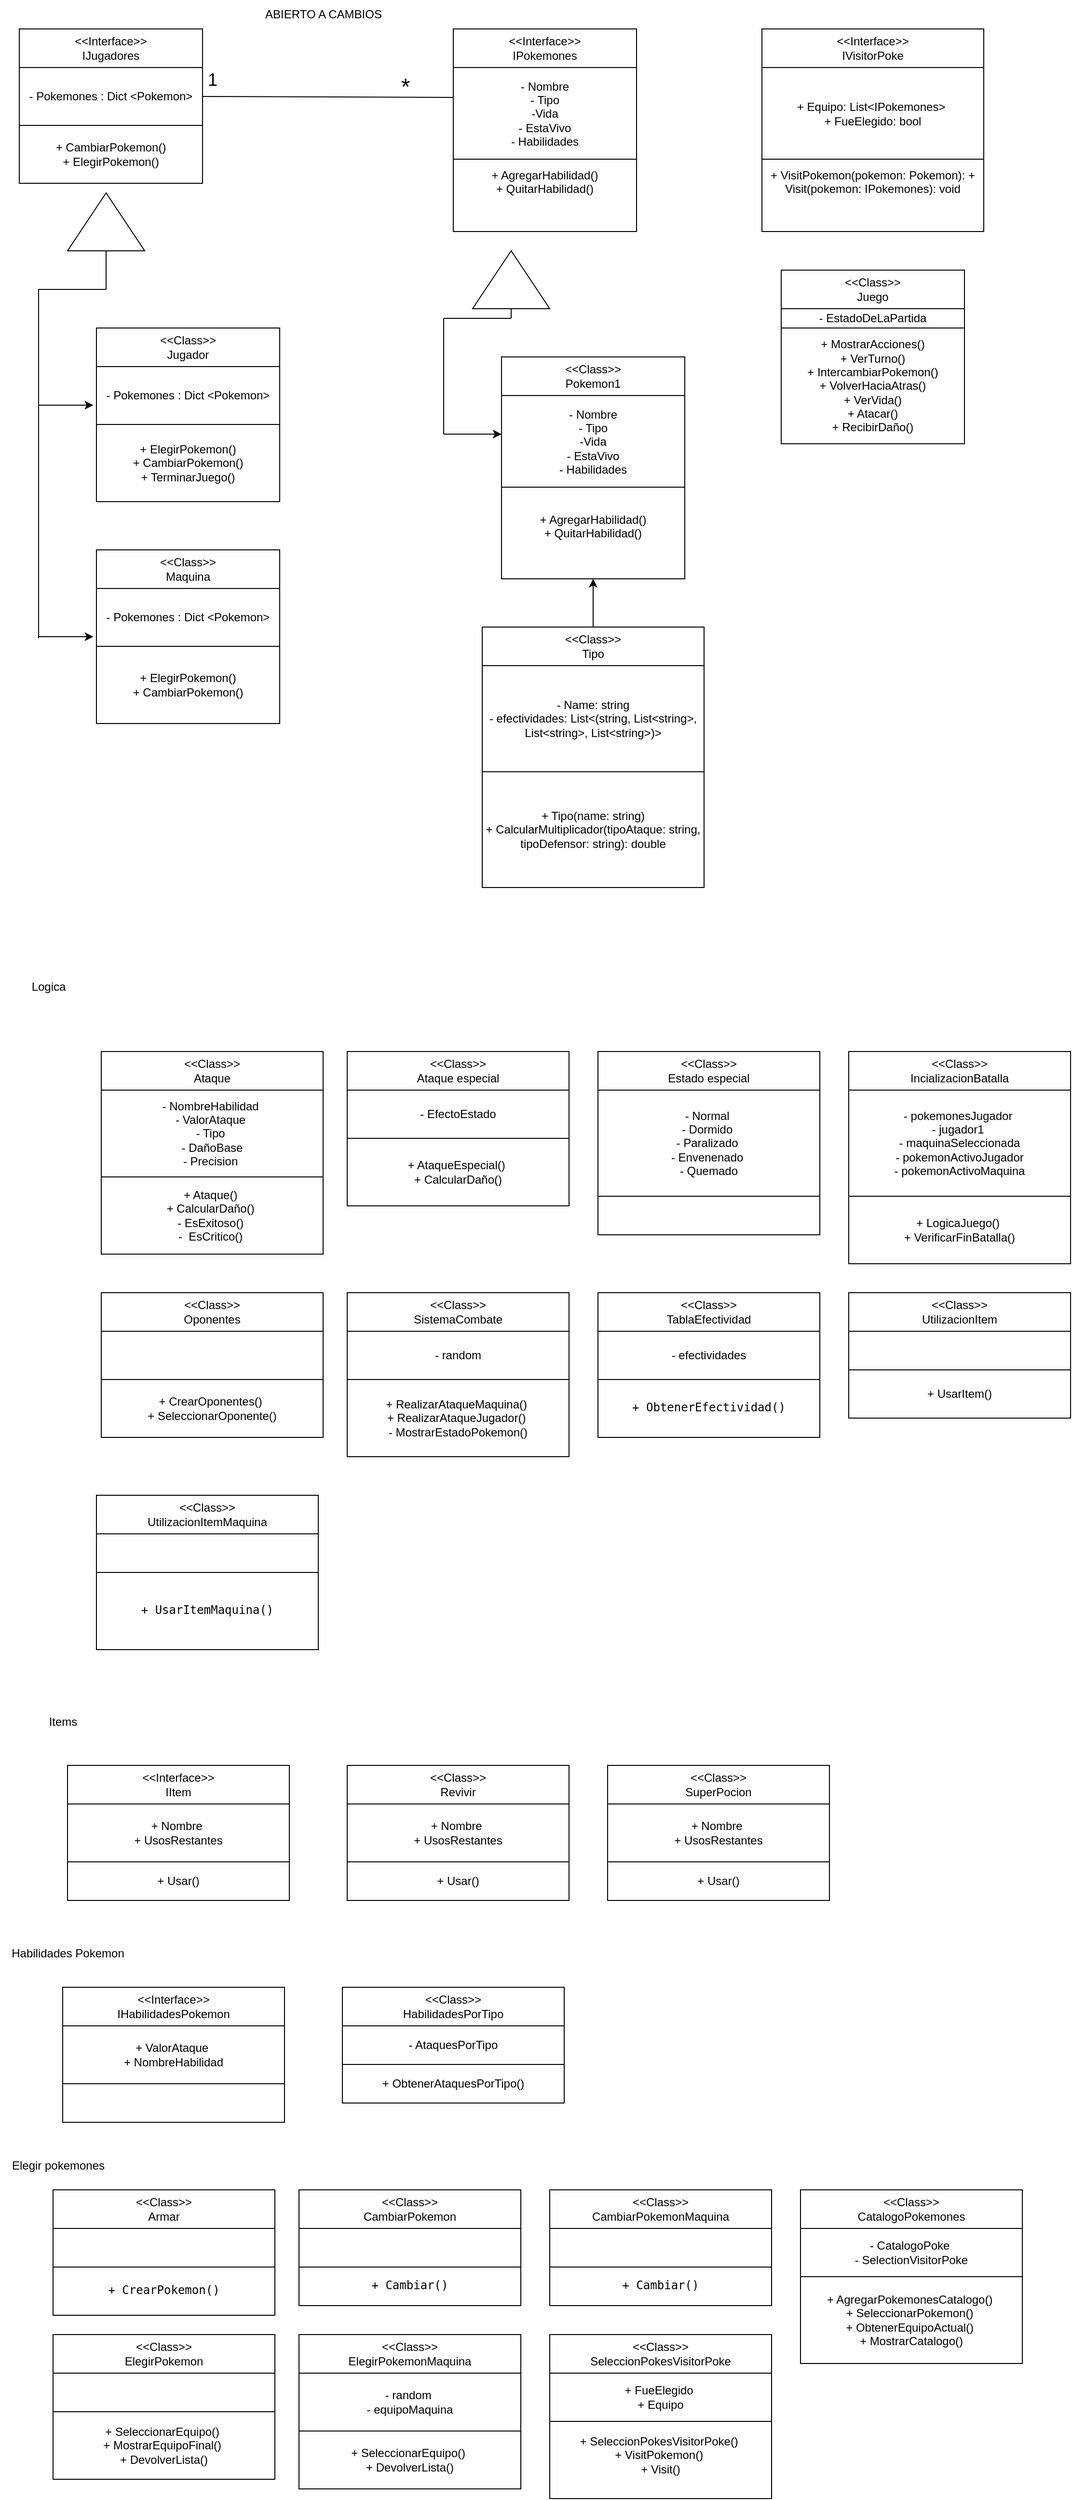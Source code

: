 <mxfile version="24.8.4">
  <diagram id="C5RBs43oDa-KdzZeNtuy" name="Page-1">
    <mxGraphModel dx="1050" dy="522" grid="1" gridSize="10" guides="1" tooltips="1" connect="1" arrows="1" fold="1" page="1" pageScale="1" pageWidth="827" pageHeight="1169" math="0" shadow="0">
      <root>
        <mxCell id="WIyWlLk6GJQsqaUBKTNV-0" />
        <mxCell id="WIyWlLk6GJQsqaUBKTNV-1" parent="WIyWlLk6GJQsqaUBKTNV-0" />
        <mxCell id="qgPimMFPKqItIlAJL-QY-0" value="&amp;lt;&amp;lt;Interface&amp;gt;&amp;gt;&lt;div&gt;IJugadores&lt;/div&gt;" style="rounded=0;whiteSpace=wrap;html=1;" parent="WIyWlLk6GJQsqaUBKTNV-1" vertex="1">
          <mxGeometry x="170" y="170" width="190" height="40" as="geometry" />
        </mxCell>
        <mxCell id="qgPimMFPKqItIlAJL-QY-1" value="&lt;div&gt;&lt;span style=&quot;background-color: initial;&quot;&gt;&lt;br&gt;&lt;/span&gt;&lt;/div&gt;&lt;div&gt;&lt;span style=&quot;background-color: initial;&quot;&gt;&lt;br&gt;&lt;/span&gt;&lt;/div&gt;&lt;div&gt;&lt;span style=&quot;background-color: initial;&quot;&gt;+ CambiarPokemon()&lt;/span&gt;&lt;br&gt;&lt;/div&gt;&lt;div&gt;&lt;div&gt;+ ElegirPokemon()&lt;/div&gt;&lt;/div&gt;&lt;div&gt;&lt;div&gt;&lt;br&gt;&lt;/div&gt;&lt;/div&gt;&lt;div&gt;&lt;br&gt;&lt;/div&gt;" style="rounded=0;whiteSpace=wrap;html=1;" parent="WIyWlLk6GJQsqaUBKTNV-1" vertex="1">
          <mxGeometry x="170" y="270" width="190" height="60" as="geometry" />
        </mxCell>
        <mxCell id="8u0FRihmV8HebtfTq35w-0" value="- Pokemones : Dict &amp;lt;Pokemon&amp;gt;" style="rounded=0;whiteSpace=wrap;html=1;" parent="WIyWlLk6GJQsqaUBKTNV-1" vertex="1">
          <mxGeometry x="170" y="210" width="190" height="60" as="geometry" />
        </mxCell>
        <mxCell id="8u0FRihmV8HebtfTq35w-2" value="&amp;lt;&amp;lt;Class&amp;gt;&amp;gt;&lt;div&gt;Jugador&lt;/div&gt;" style="rounded=0;whiteSpace=wrap;html=1;" parent="WIyWlLk6GJQsqaUBKTNV-1" vertex="1">
          <mxGeometry x="250" y="480" width="190" height="40" as="geometry" />
        </mxCell>
        <mxCell id="8u0FRihmV8HebtfTq35w-4" value="&lt;div&gt;+ ElegirPokemon()&lt;/div&gt;&lt;div&gt;+ CambiarPokemon()&lt;/div&gt;&lt;div&gt;&lt;span style=&quot;background-color: initial;&quot;&gt;+ TerminarJuego()&lt;/span&gt;&lt;br&gt;&lt;/div&gt;" style="rounded=0;whiteSpace=wrap;html=1;" parent="WIyWlLk6GJQsqaUBKTNV-1" vertex="1">
          <mxGeometry x="250" y="580" width="190" height="80" as="geometry" />
        </mxCell>
        <mxCell id="8u0FRihmV8HebtfTq35w-5" value="- Pokemones : Dict &amp;lt;Pokemon&amp;gt;" style="rounded=0;whiteSpace=wrap;html=1;" parent="WIyWlLk6GJQsqaUBKTNV-1" vertex="1">
          <mxGeometry x="250" y="520" width="190" height="60" as="geometry" />
        </mxCell>
        <mxCell id="8u0FRihmV8HebtfTq35w-6" value="&amp;lt;&amp;lt;Class&amp;gt;&amp;gt;&lt;div&gt;Maquina&lt;/div&gt;" style="rounded=0;whiteSpace=wrap;html=1;" parent="WIyWlLk6GJQsqaUBKTNV-1" vertex="1">
          <mxGeometry x="250" y="710" width="190" height="40" as="geometry" />
        </mxCell>
        <mxCell id="8u0FRihmV8HebtfTq35w-7" value="&lt;div&gt;+ ElegirPokemon()&lt;/div&gt;&lt;div&gt;+ CambiarPokemon()&lt;/div&gt;" style="rounded=0;whiteSpace=wrap;html=1;" parent="WIyWlLk6GJQsqaUBKTNV-1" vertex="1">
          <mxGeometry x="250" y="810" width="190" height="80" as="geometry" />
        </mxCell>
        <mxCell id="8u0FRihmV8HebtfTq35w-8" value="- Pokemones : Dict &amp;lt;Pokemon&amp;gt;" style="rounded=0;whiteSpace=wrap;html=1;" parent="WIyWlLk6GJQsqaUBKTNV-1" vertex="1">
          <mxGeometry x="250" y="750" width="190" height="60" as="geometry" />
        </mxCell>
        <mxCell id="8u0FRihmV8HebtfTq35w-12" value="" style="triangle;whiteSpace=wrap;html=1;rotation=-90;" parent="WIyWlLk6GJQsqaUBKTNV-1" vertex="1">
          <mxGeometry x="230" y="330" width="60" height="80" as="geometry" />
        </mxCell>
        <mxCell id="8u0FRihmV8HebtfTq35w-16" value="" style="endArrow=none;html=1;rounded=0;" parent="WIyWlLk6GJQsqaUBKTNV-1" edge="1">
          <mxGeometry width="50" height="50" relative="1" as="geometry">
            <mxPoint x="260" y="440" as="sourcePoint" />
            <mxPoint x="260" y="400" as="targetPoint" />
          </mxGeometry>
        </mxCell>
        <mxCell id="8u0FRihmV8HebtfTq35w-17" value="" style="endArrow=none;html=1;rounded=0;" parent="WIyWlLk6GJQsqaUBKTNV-1" edge="1">
          <mxGeometry width="50" height="50" relative="1" as="geometry">
            <mxPoint x="190" y="440" as="sourcePoint" />
            <mxPoint x="260" y="440" as="targetPoint" />
          </mxGeometry>
        </mxCell>
        <mxCell id="8u0FRihmV8HebtfTq35w-18" value="" style="endArrow=none;html=1;rounded=0;" parent="WIyWlLk6GJQsqaUBKTNV-1" edge="1">
          <mxGeometry width="50" height="50" relative="1" as="geometry">
            <mxPoint x="190" y="801.6" as="sourcePoint" />
            <mxPoint x="190" y="440" as="targetPoint" />
          </mxGeometry>
        </mxCell>
        <mxCell id="8u0FRihmV8HebtfTq35w-20" value="" style="endArrow=classic;html=1;rounded=0;entryX=-0.017;entryY=0.89;entryDx=0;entryDy=0;entryPerimeter=0;" parent="WIyWlLk6GJQsqaUBKTNV-1" edge="1">
          <mxGeometry width="50" height="50" relative="1" as="geometry">
            <mxPoint x="190" y="800" as="sourcePoint" />
            <mxPoint x="246.77" y="800.0" as="targetPoint" />
          </mxGeometry>
        </mxCell>
        <mxCell id="8u0FRihmV8HebtfTq35w-22" value="" style="endArrow=classic;html=1;rounded=0;entryX=-0.017;entryY=0.89;entryDx=0;entryDy=0;entryPerimeter=0;" parent="WIyWlLk6GJQsqaUBKTNV-1" edge="1">
          <mxGeometry width="50" height="50" relative="1" as="geometry">
            <mxPoint x="190" y="560" as="sourcePoint" />
            <mxPoint x="246.77" y="560.0" as="targetPoint" />
          </mxGeometry>
        </mxCell>
        <mxCell id="8u0FRihmV8HebtfTq35w-23" style="edgeStyle=orthogonalEdgeStyle;rounded=0;orthogonalLoop=1;jettySize=auto;html=1;exitX=0.5;exitY=1;exitDx=0;exitDy=0;" parent="WIyWlLk6GJQsqaUBKTNV-1" source="qgPimMFPKqItIlAJL-QY-1" target="qgPimMFPKqItIlAJL-QY-1" edge="1">
          <mxGeometry relative="1" as="geometry" />
        </mxCell>
        <mxCell id="8u0FRihmV8HebtfTq35w-24" value="&amp;lt;&amp;lt;Interface&amp;gt;&amp;gt;&lt;div&gt;IPokemones&lt;/div&gt;" style="rounded=0;whiteSpace=wrap;html=1;" parent="WIyWlLk6GJQsqaUBKTNV-1" vertex="1">
          <mxGeometry x="620" y="170" width="190" height="40" as="geometry" />
        </mxCell>
        <mxCell id="8u0FRihmV8HebtfTq35w-25" value="&lt;div&gt;+ AgregarHabilidad()&lt;/div&gt;&lt;div&gt;+ QuitarHabilidad()&lt;/div&gt;&lt;div&gt;&lt;br&gt;&lt;/div&gt;&lt;div&gt;&lt;br&gt;&lt;/div&gt;" style="rounded=0;whiteSpace=wrap;html=1;" parent="WIyWlLk6GJQsqaUBKTNV-1" vertex="1">
          <mxGeometry x="620" y="305" width="190" height="75" as="geometry" />
        </mxCell>
        <mxCell id="8u0FRihmV8HebtfTq35w-26" value="- Nombre&lt;div&gt;- Tipo&lt;/div&gt;&lt;div&gt;-Vida&lt;/div&gt;&lt;div&gt;- EstaVivo&lt;/div&gt;&lt;div&gt;- Habilidades&lt;/div&gt;" style="rounded=0;whiteSpace=wrap;html=1;" parent="WIyWlLk6GJQsqaUBKTNV-1" vertex="1">
          <mxGeometry x="620" y="210" width="190" height="95" as="geometry" />
        </mxCell>
        <mxCell id="8u0FRihmV8HebtfTq35w-27" style="edgeStyle=orthogonalEdgeStyle;rounded=0;orthogonalLoop=1;jettySize=auto;html=1;exitX=0.5;exitY=1;exitDx=0;exitDy=0;" parent="WIyWlLk6GJQsqaUBKTNV-1" source="8u0FRihmV8HebtfTq35w-25" target="8u0FRihmV8HebtfTq35w-25" edge="1">
          <mxGeometry relative="1" as="geometry" />
        </mxCell>
        <mxCell id="8u0FRihmV8HebtfTq35w-29" value="" style="endArrow=none;html=1;rounded=0;exitX=1;exitY=0.5;exitDx=0;exitDy=0;entryX=0;entryY=0.326;entryDx=0;entryDy=0;entryPerimeter=0;" parent="WIyWlLk6GJQsqaUBKTNV-1" source="8u0FRihmV8HebtfTq35w-0" target="8u0FRihmV8HebtfTq35w-26" edge="1">
          <mxGeometry width="50" height="50" relative="1" as="geometry">
            <mxPoint x="380" y="239.5" as="sourcePoint" />
            <mxPoint x="580" y="239.5" as="targetPoint" />
          </mxGeometry>
        </mxCell>
        <mxCell id="8u0FRihmV8HebtfTq35w-30" value="&lt;font style=&quot;font-size: 18px;&quot;&gt;1&lt;/font&gt;" style="text;html=1;align=center;verticalAlign=middle;resizable=0;points=[];autosize=1;strokeColor=none;fillColor=none;" parent="WIyWlLk6GJQsqaUBKTNV-1" vertex="1">
          <mxGeometry x="355" y="203" width="30" height="40" as="geometry" />
        </mxCell>
        <mxCell id="8u0FRihmV8HebtfTq35w-31" value="&lt;font style=&quot;font-size: 24px;&quot;&gt;*&lt;/font&gt;" style="text;html=1;align=center;verticalAlign=middle;resizable=0;points=[];autosize=1;strokeColor=none;fillColor=none;" parent="WIyWlLk6GJQsqaUBKTNV-1" vertex="1">
          <mxGeometry x="555" y="210" width="30" height="40" as="geometry" />
        </mxCell>
        <mxCell id="8u0FRihmV8HebtfTq35w-36" value="" style="triangle;whiteSpace=wrap;html=1;rotation=-90;" parent="WIyWlLk6GJQsqaUBKTNV-1" vertex="1">
          <mxGeometry x="650" y="390" width="60" height="80" as="geometry" />
        </mxCell>
        <mxCell id="8u0FRihmV8HebtfTq35w-38" value="" style="endArrow=none;html=1;rounded=0;entryX=0;entryY=0.5;entryDx=0;entryDy=0;" parent="WIyWlLk6GJQsqaUBKTNV-1" target="8u0FRihmV8HebtfTq35w-36" edge="1">
          <mxGeometry width="50" height="50" relative="1" as="geometry">
            <mxPoint x="680" y="470" as="sourcePoint" />
            <mxPoint x="680" y="460" as="targetPoint" />
          </mxGeometry>
        </mxCell>
        <mxCell id="8u0FRihmV8HebtfTq35w-39" value="" style="endArrow=none;html=1;rounded=0;" parent="WIyWlLk6GJQsqaUBKTNV-1" edge="1">
          <mxGeometry width="50" height="50" relative="1" as="geometry">
            <mxPoint x="610" y="470" as="sourcePoint" />
            <mxPoint x="680" y="470" as="targetPoint" />
          </mxGeometry>
        </mxCell>
        <mxCell id="8u0FRihmV8HebtfTq35w-40" value="" style="endArrow=none;html=1;rounded=0;" parent="WIyWlLk6GJQsqaUBKTNV-1" edge="1">
          <mxGeometry width="50" height="50" relative="1" as="geometry">
            <mxPoint x="610" y="590" as="sourcePoint" />
            <mxPoint x="610" y="470" as="targetPoint" />
          </mxGeometry>
        </mxCell>
        <mxCell id="8u0FRihmV8HebtfTq35w-41" value="" style="endArrow=classic;html=1;rounded=0;" parent="WIyWlLk6GJQsqaUBKTNV-1" edge="1">
          <mxGeometry width="50" height="50" relative="1" as="geometry">
            <mxPoint x="610" y="590" as="sourcePoint" />
            <mxPoint x="670" y="590" as="targetPoint" />
          </mxGeometry>
        </mxCell>
        <mxCell id="8u0FRihmV8HebtfTq35w-46" value="&amp;lt;&amp;lt;Class&amp;gt;&amp;gt;&lt;div&gt;Pokemon1&lt;/div&gt;" style="rounded=0;whiteSpace=wrap;html=1;" parent="WIyWlLk6GJQsqaUBKTNV-1" vertex="1">
          <mxGeometry x="670" y="510" width="190" height="40" as="geometry" />
        </mxCell>
        <mxCell id="8u0FRihmV8HebtfTq35w-47" value="&lt;div&gt;+ AgregarHabilidad()&lt;/div&gt;&lt;div&gt;+ QuitarHabilidad()&lt;/div&gt;&lt;div&gt;&lt;br&gt;&lt;/div&gt;" style="rounded=0;whiteSpace=wrap;html=1;" parent="WIyWlLk6GJQsqaUBKTNV-1" vertex="1">
          <mxGeometry x="670" y="645" width="190" height="95" as="geometry" />
        </mxCell>
        <mxCell id="8u0FRihmV8HebtfTq35w-48" value="- Nombre&lt;div&gt;- Tipo&lt;/div&gt;&lt;div&gt;-Vida&lt;/div&gt;&lt;div&gt;- EstaVivo&lt;/div&gt;&lt;div&gt;- Habilidades&lt;/div&gt;" style="rounded=0;whiteSpace=wrap;html=1;" parent="WIyWlLk6GJQsqaUBKTNV-1" vertex="1">
          <mxGeometry x="670" y="550" width="190" height="95" as="geometry" />
        </mxCell>
        <mxCell id="8u0FRihmV8HebtfTq35w-49" style="edgeStyle=orthogonalEdgeStyle;rounded=0;orthogonalLoop=1;jettySize=auto;html=1;exitX=0.5;exitY=1;exitDx=0;exitDy=0;" parent="WIyWlLk6GJQsqaUBKTNV-1" source="8u0FRihmV8HebtfTq35w-47" target="8u0FRihmV8HebtfTq35w-47" edge="1">
          <mxGeometry relative="1" as="geometry" />
        </mxCell>
        <mxCell id="8u0FRihmV8HebtfTq35w-50" value="ABIERTO A CAMBIOS" style="text;html=1;align=center;verticalAlign=middle;resizable=0;points=[];autosize=1;strokeColor=none;fillColor=none;" parent="WIyWlLk6GJQsqaUBKTNV-1" vertex="1">
          <mxGeometry x="415" y="140" width="140" height="30" as="geometry" />
        </mxCell>
        <mxCell id="hvNFhCITXwyr3aNkBDQP-0" value="&amp;lt;&amp;lt;Interface&amp;gt;&amp;gt;&lt;div&gt;IVisitorPoke&lt;/div&gt;" style="rounded=0;whiteSpace=wrap;html=1;" vertex="1" parent="WIyWlLk6GJQsqaUBKTNV-1">
          <mxGeometry x="940" y="170" width="230" height="40" as="geometry" />
        </mxCell>
        <mxCell id="hvNFhCITXwyr3aNkBDQP-1" value="&lt;div&gt;&lt;span style=&quot;background-color: initial;&quot;&gt;+ VisitPokemon(pokemon: Pokemon):&amp;nbsp;&lt;/span&gt;&lt;span style=&quot;background-color: initial;&quot;&gt;+ Visit(pokemon: IPokemones): void&lt;/span&gt;&lt;/div&gt;&lt;div&gt;&lt;br&gt;&lt;/div&gt;&lt;div&gt;&lt;br&gt;&lt;/div&gt;" style="rounded=0;whiteSpace=wrap;html=1;" vertex="1" parent="WIyWlLk6GJQsqaUBKTNV-1">
          <mxGeometry x="940" y="305" width="230" height="75" as="geometry" />
        </mxCell>
        <mxCell id="hvNFhCITXwyr3aNkBDQP-2" value="&lt;span class=&quot;hljs-addition&quot;&gt;+ Equipo: List&amp;lt;IPokemones&amp;gt;&lt;/span&gt;&amp;nbsp;&lt;div&gt;&lt;span class=&quot;hljs-addition&quot;&gt;+ FueElegido: bool&lt;/span&gt;&lt;/div&gt;" style="rounded=0;whiteSpace=wrap;html=1;" vertex="1" parent="WIyWlLk6GJQsqaUBKTNV-1">
          <mxGeometry x="940" y="210" width="230" height="95" as="geometry" />
        </mxCell>
        <mxCell id="hvNFhCITXwyr3aNkBDQP-3" style="edgeStyle=orthogonalEdgeStyle;rounded=0;orthogonalLoop=1;jettySize=auto;html=1;exitX=0.5;exitY=1;exitDx=0;exitDy=0;" edge="1" parent="WIyWlLk6GJQsqaUBKTNV-1" source="hvNFhCITXwyr3aNkBDQP-1" target="hvNFhCITXwyr3aNkBDQP-1">
          <mxGeometry relative="1" as="geometry" />
        </mxCell>
        <mxCell id="hvNFhCITXwyr3aNkBDQP-88" style="edgeStyle=orthogonalEdgeStyle;rounded=0;orthogonalLoop=1;jettySize=auto;html=1;" edge="1" parent="WIyWlLk6GJQsqaUBKTNV-1" source="hvNFhCITXwyr3aNkBDQP-4">
          <mxGeometry relative="1" as="geometry">
            <mxPoint x="765" y="740" as="targetPoint" />
          </mxGeometry>
        </mxCell>
        <mxCell id="hvNFhCITXwyr3aNkBDQP-4" value="&amp;lt;&amp;lt;Class&amp;gt;&amp;gt;&lt;div&gt;Tipo&lt;/div&gt;" style="rounded=0;whiteSpace=wrap;html=1;" vertex="1" parent="WIyWlLk6GJQsqaUBKTNV-1">
          <mxGeometry x="650" y="790" width="230" height="40" as="geometry" />
        </mxCell>
        <mxCell id="hvNFhCITXwyr3aNkBDQP-5" value="&lt;div&gt;+ Tipo(name: &lt;span class=&quot;hljs-built_in&quot;&gt;string&lt;/span&gt;)&lt;/div&gt;&lt;div&gt;+ CalcularMultiplicador(tipoAtaque: &lt;span class=&quot;hljs-built_in&quot;&gt;string&lt;/span&gt;, tipoDefensor: &lt;span class=&quot;hljs-built_in&quot;&gt;string&lt;/span&gt;): double&lt;/div&gt;" style="rounded=0;whiteSpace=wrap;html=1;" vertex="1" parent="WIyWlLk6GJQsqaUBKTNV-1">
          <mxGeometry x="650" y="940" width="230" height="120" as="geometry" />
        </mxCell>
        <mxCell id="hvNFhCITXwyr3aNkBDQP-6" value="- Name: &lt;span class=&quot;hljs-built_in&quot;&gt;string&lt;/span&gt;&lt;div&gt;&lt;span class=&quot;hljs-built_in&quot;&gt;- efectividades: List&amp;lt;(&lt;span class=&quot;hljs-built_in&quot;&gt;string&lt;/span&gt;, List&amp;lt;&lt;span class=&quot;hljs-built_in&quot;&gt;string&lt;/span&gt;&amp;gt;, List&amp;lt;&lt;span class=&quot;hljs-built_in&quot;&gt;string&lt;/span&gt;&amp;gt;, List&amp;lt;&lt;span class=&quot;hljs-built_in&quot;&gt;string&lt;/span&gt;&amp;gt;)&amp;gt;&lt;/span&gt;&lt;/div&gt;" style="rounded=0;whiteSpace=wrap;html=1;" vertex="1" parent="WIyWlLk6GJQsqaUBKTNV-1">
          <mxGeometry x="650" y="830" width="230" height="110" as="geometry" />
        </mxCell>
        <mxCell id="hvNFhCITXwyr3aNkBDQP-11" value="&amp;lt;&amp;lt;Class&amp;gt;&amp;gt;&lt;div&gt;Juego&lt;/div&gt;" style="rounded=0;whiteSpace=wrap;html=1;" vertex="1" parent="WIyWlLk6GJQsqaUBKTNV-1">
          <mxGeometry x="960" y="420" width="190" height="40" as="geometry" />
        </mxCell>
        <mxCell id="hvNFhCITXwyr3aNkBDQP-12" value="&lt;div&gt;&lt;br&gt;&lt;/div&gt;&lt;div&gt;&lt;span style=&quot;background-color: initial;&quot;&gt;&lt;br&gt;&lt;/span&gt;&lt;/div&gt;&lt;div&gt;&lt;span style=&quot;background-color: initial;&quot;&gt;+ MostrarAcciones()&lt;/span&gt;&lt;br&gt;&lt;/div&gt;&lt;div&gt;+ VerTurno()&lt;/div&gt;&lt;div&gt;+ IntercambiarPokemon()&lt;/div&gt;&lt;div&gt;+ VolverHaciaAtras()&lt;/div&gt;&lt;div&gt;&lt;div&gt;+ VerVida()&lt;/div&gt;&lt;div&gt;+ Atacar()&lt;/div&gt;&lt;div&gt;+ RecibirDaño()&lt;/div&gt;&lt;/div&gt;&lt;div&gt;&lt;br&gt;&lt;/div&gt;&lt;div&gt;&lt;br&gt;&lt;/div&gt;" style="rounded=0;whiteSpace=wrap;html=1;" vertex="1" parent="WIyWlLk6GJQsqaUBKTNV-1">
          <mxGeometry x="960" y="480" width="190" height="120" as="geometry" />
        </mxCell>
        <mxCell id="hvNFhCITXwyr3aNkBDQP-13" value="- EstadoDeLaPartida" style="rounded=0;whiteSpace=wrap;html=1;" vertex="1" parent="WIyWlLk6GJQsqaUBKTNV-1">
          <mxGeometry x="960" y="460" width="190" height="20" as="geometry" />
        </mxCell>
        <mxCell id="hvNFhCITXwyr3aNkBDQP-14" value="Logica&lt;div&gt;&lt;br&gt;&lt;/div&gt;" style="text;html=1;align=center;verticalAlign=middle;resizable=0;points=[];autosize=1;strokeColor=none;fillColor=none;" vertex="1" parent="WIyWlLk6GJQsqaUBKTNV-1">
          <mxGeometry x="170" y="1150" width="60" height="40" as="geometry" />
        </mxCell>
        <mxCell id="hvNFhCITXwyr3aNkBDQP-15" value="&amp;lt;&amp;lt;Class&amp;gt;&amp;gt;&lt;div&gt;Ataque&lt;/div&gt;" style="rounded=0;whiteSpace=wrap;html=1;" vertex="1" parent="WIyWlLk6GJQsqaUBKTNV-1">
          <mxGeometry x="255" y="1230" width="230" height="40" as="geometry" />
        </mxCell>
        <mxCell id="hvNFhCITXwyr3aNkBDQP-16" value="+ &lt;span class=&quot;hljs-title function_ invoke__&quot;&gt;Ataque&lt;/span&gt;()&amp;nbsp;&lt;div&gt;+ &lt;span class=&quot;hljs-title function_ invoke__&quot;&gt;CalcularDaño&lt;/span&gt;()&amp;nbsp;&lt;/div&gt;&lt;div&gt;- &lt;span class=&quot;hljs-title function_ invoke__&quot;&gt;EsExitoso&lt;/span&gt;()&amp;nbsp;&lt;/div&gt;&lt;div&gt;-&lt;span style=&quot;background-color: initial;&quot;&gt;&amp;nbsp;&amp;nbsp;&lt;/span&gt;&lt;span style=&quot;background-color: initial;&quot; class=&quot;hljs-title function_ invoke__&quot;&gt;EsCritico&lt;/span&gt;&lt;span style=&quot;background-color: initial;&quot;&gt;()&amp;nbsp;&lt;/span&gt;&lt;/div&gt;" style="rounded=0;whiteSpace=wrap;html=1;" vertex="1" parent="WIyWlLk6GJQsqaUBKTNV-1">
          <mxGeometry x="255" y="1360" width="230" height="80" as="geometry" />
        </mxCell>
        <mxCell id="hvNFhCITXwyr3aNkBDQP-17" value="- NombreHabilidad&amp;nbsp;&lt;div&gt;- ValorAtaque&amp;nbsp;&lt;/div&gt;&lt;div&gt;- Tipo&amp;nbsp;&lt;/div&gt;&lt;div&gt;- DañoBase&lt;/div&gt;&lt;div&gt;- Precision&amp;nbsp;&lt;/div&gt;" style="rounded=0;whiteSpace=wrap;html=1;" vertex="1" parent="WIyWlLk6GJQsqaUBKTNV-1">
          <mxGeometry x="255" y="1270" width="230" height="90" as="geometry" />
        </mxCell>
        <mxCell id="hvNFhCITXwyr3aNkBDQP-19" value="&amp;lt;&amp;lt;Class&amp;gt;&amp;gt;&lt;div&gt;Ataque especial&lt;/div&gt;" style="rounded=0;whiteSpace=wrap;html=1;" vertex="1" parent="WIyWlLk6GJQsqaUBKTNV-1">
          <mxGeometry x="510" y="1230" width="230" height="40" as="geometry" />
        </mxCell>
        <mxCell id="hvNFhCITXwyr3aNkBDQP-20" value="+ &lt;span class=&quot;hljs-title function_ invoke__&quot;&gt;AtaqueEspecial&lt;/span&gt;()&amp;nbsp;&lt;div&gt;&lt;span style=&quot;background-color: initial;&quot;&gt;+ &lt;/span&gt;&lt;span style=&quot;background-color: initial;&quot; class=&quot;hljs-title function_ invoke__&quot;&gt;CalcularDaño&lt;/span&gt;&lt;span style=&quot;background-color: initial;&quot;&gt;(&lt;/span&gt;&lt;span style=&quot;background-color: initial;&quot;&gt;)&lt;/span&gt;&lt;/div&gt;" style="rounded=0;whiteSpace=wrap;html=1;" vertex="1" parent="WIyWlLk6GJQsqaUBKTNV-1">
          <mxGeometry x="510" y="1320" width="230" height="70" as="geometry" />
        </mxCell>
        <mxCell id="hvNFhCITXwyr3aNkBDQP-21" value="- EfectoEstado" style="rounded=0;whiteSpace=wrap;html=1;" vertex="1" parent="WIyWlLk6GJQsqaUBKTNV-1">
          <mxGeometry x="510" y="1270" width="230" height="50" as="geometry" />
        </mxCell>
        <mxCell id="hvNFhCITXwyr3aNkBDQP-22" value="&amp;lt;&amp;lt;Class&amp;gt;&amp;gt;&lt;div&gt;Estado especial&lt;/div&gt;" style="rounded=0;whiteSpace=wrap;html=1;" vertex="1" parent="WIyWlLk6GJQsqaUBKTNV-1">
          <mxGeometry x="770" y="1230" width="230" height="40" as="geometry" />
        </mxCell>
        <mxCell id="hvNFhCITXwyr3aNkBDQP-23" value="" style="rounded=0;whiteSpace=wrap;html=1;" vertex="1" parent="WIyWlLk6GJQsqaUBKTNV-1">
          <mxGeometry x="770" y="1380" width="230" height="40" as="geometry" />
        </mxCell>
        <mxCell id="hvNFhCITXwyr3aNkBDQP-24" value="&lt;span class=&quot;hljs-deletion&quot;&gt;- Normal&lt;/span&gt;&amp;nbsp;&lt;div&gt;&lt;span class=&quot;hljs-deletion&quot;&gt;- Dormido&lt;/span&gt;&amp;nbsp;&lt;/div&gt;&lt;div&gt;&lt;span class=&quot;hljs-deletion&quot;&gt;- Paralizado&lt;/span&gt;&amp;nbsp;&lt;/div&gt;&lt;div&gt;&lt;span class=&quot;hljs-deletion&quot;&gt;- Envenenado&lt;/span&gt;&amp;nbsp;&lt;/div&gt;&lt;div&gt;&lt;span class=&quot;hljs-deletion&quot;&gt;- Quemado&lt;/span&gt;&lt;/div&gt;" style="rounded=0;whiteSpace=wrap;html=1;" vertex="1" parent="WIyWlLk6GJQsqaUBKTNV-1">
          <mxGeometry x="770" y="1270" width="230" height="110" as="geometry" />
        </mxCell>
        <mxCell id="hvNFhCITXwyr3aNkBDQP-25" value="&amp;lt;&amp;lt;Class&amp;gt;&amp;gt;&lt;div&gt;IncializacionBatalla&lt;/div&gt;" style="rounded=0;whiteSpace=wrap;html=1;" vertex="1" parent="WIyWlLk6GJQsqaUBKTNV-1">
          <mxGeometry x="1030" y="1230" width="230" height="40" as="geometry" />
        </mxCell>
        <mxCell id="hvNFhCITXwyr3aNkBDQP-26" value="&lt;span class=&quot;hljs-addition&quot;&gt;+ LogicaJuego()&lt;/span&gt;&amp;nbsp;&lt;div&gt;&lt;span class=&quot;hljs-addition&quot;&gt;+ VerificarFinBatalla()&lt;/span&gt;&lt;/div&gt;" style="rounded=0;whiteSpace=wrap;html=1;" vertex="1" parent="WIyWlLk6GJQsqaUBKTNV-1">
          <mxGeometry x="1030" y="1380" width="230" height="70" as="geometry" />
        </mxCell>
        <mxCell id="hvNFhCITXwyr3aNkBDQP-27" value="&lt;span class=&quot;hljs-deletion&quot;&gt;- pokemonesJugador&lt;/span&gt;&amp;nbsp;&lt;div&gt;&lt;span class=&quot;hljs-deletion&quot;&gt;- jugador1&lt;/span&gt;&amp;nbsp;&lt;/div&gt;&lt;div&gt;&lt;span class=&quot;hljs-deletion&quot;&gt;- maquinaSeleccionada&lt;/span&gt;&lt;/div&gt;&lt;div&gt;&lt;span class=&quot;hljs-deletion&quot;&gt;- pokemonActivoJugador&lt;/span&gt;&lt;/div&gt;&lt;div&gt;&lt;span class=&quot;hljs-deletion&quot;&gt;- pokemonActivoMaquina&lt;/span&gt;&lt;/div&gt;" style="rounded=0;whiteSpace=wrap;html=1;" vertex="1" parent="WIyWlLk6GJQsqaUBKTNV-1">
          <mxGeometry x="1030" y="1270" width="230" height="110" as="geometry" />
        </mxCell>
        <mxCell id="hvNFhCITXwyr3aNkBDQP-28" value="&amp;lt;&amp;lt;Class&amp;gt;&amp;gt;&lt;div&gt;Oponentes&lt;/div&gt;" style="rounded=0;whiteSpace=wrap;html=1;" vertex="1" parent="WIyWlLk6GJQsqaUBKTNV-1">
          <mxGeometry x="255" y="1480" width="230" height="40" as="geometry" />
        </mxCell>
        <mxCell id="hvNFhCITXwyr3aNkBDQP-29" value="+ &lt;span class=&quot;hljs-built_in&quot;&gt;CrearOponentes&lt;/span&gt;()&amp;nbsp;&lt;div&gt;+ &lt;span class=&quot;hljs-built_in&quot;&gt;SeleccionarOponente&lt;/span&gt;()&lt;/div&gt;" style="rounded=0;whiteSpace=wrap;html=1;" vertex="1" parent="WIyWlLk6GJQsqaUBKTNV-1">
          <mxGeometry x="255" y="1570" width="230" height="60" as="geometry" />
        </mxCell>
        <mxCell id="hvNFhCITXwyr3aNkBDQP-30" value="&lt;div&gt;&lt;span class=&quot;hljs-keyword&quot;&gt;&amp;nbsp;&amp;nbsp;&lt;/span&gt;&lt;/div&gt;" style="rounded=0;whiteSpace=wrap;html=1;" vertex="1" parent="WIyWlLk6GJQsqaUBKTNV-1">
          <mxGeometry x="255" y="1520" width="230" height="50" as="geometry" />
        </mxCell>
        <mxCell id="hvNFhCITXwyr3aNkBDQP-31" value="&amp;lt;&amp;lt;Class&amp;gt;&amp;gt;&lt;div&gt;SistemaCombate&lt;/div&gt;" style="rounded=0;whiteSpace=wrap;html=1;" vertex="1" parent="WIyWlLk6GJQsqaUBKTNV-1">
          <mxGeometry x="510" y="1480" width="230" height="40" as="geometry" />
        </mxCell>
        <mxCell id="hvNFhCITXwyr3aNkBDQP-32" value="+ &lt;span class=&quot;hljs-built_in&quot;&gt;RealizarAtaqueMaquina&lt;/span&gt;()&amp;nbsp;&lt;div&gt;+ &lt;span class=&quot;hljs-built_in&quot;&gt;RealizarAtaqueJugador&lt;/span&gt;()&amp;nbsp;&lt;/div&gt;&lt;div&gt;- &lt;span class=&quot;hljs-built_in&quot;&gt;MostrarEstadoPokemon&lt;/span&gt;()&lt;/div&gt;" style="rounded=0;whiteSpace=wrap;html=1;" vertex="1" parent="WIyWlLk6GJQsqaUBKTNV-1">
          <mxGeometry x="510" y="1570" width="230" height="80" as="geometry" />
        </mxCell>
        <mxCell id="hvNFhCITXwyr3aNkBDQP-33" value="- random" style="rounded=0;whiteSpace=wrap;html=1;" vertex="1" parent="WIyWlLk6GJQsqaUBKTNV-1">
          <mxGeometry x="510" y="1520" width="230" height="50" as="geometry" />
        </mxCell>
        <mxCell id="hvNFhCITXwyr3aNkBDQP-34" value="&amp;lt;&amp;lt;Class&amp;gt;&amp;gt;&lt;div&gt;TablaEfectividad&lt;/div&gt;" style="rounded=0;whiteSpace=wrap;html=1;" vertex="1" parent="WIyWlLk6GJQsqaUBKTNV-1">
          <mxGeometry x="770" y="1480" width="230" height="40" as="geometry" />
        </mxCell>
        <mxCell id="hvNFhCITXwyr3aNkBDQP-35" value="&lt;pre class=&quot;!overflow-visible&quot;&gt;&lt;div class=&quot;contain-inline-size rounded-md border-[0.5px] border-token-border-medium relative bg-token-sidebar-surface-primary dark:bg-gray-950&quot;&gt;&lt;div dir=&quot;ltr&quot; class=&quot;overflow-y-auto p-4&quot;&gt;&lt;code class=&quot;!whitespace-pre hljs language-diff&quot;&gt;&lt;span class=&quot;hljs-addition&quot;&gt;+ ObtenerEfectividad()&lt;/span&gt;&lt;br/&gt;&lt;/code&gt;&lt;/div&gt;&lt;/div&gt;&lt;/pre&gt;&lt;h3&gt;&lt;/h3&gt;" style="rounded=0;whiteSpace=wrap;html=1;" vertex="1" parent="WIyWlLk6GJQsqaUBKTNV-1">
          <mxGeometry x="770" y="1570" width="230" height="60" as="geometry" />
        </mxCell>
        <mxCell id="hvNFhCITXwyr3aNkBDQP-36" value="&lt;span class=&quot;hljs-deletion&quot;&gt;- efectividades&lt;/span&gt;" style="rounded=0;whiteSpace=wrap;html=1;" vertex="1" parent="WIyWlLk6GJQsqaUBKTNV-1">
          <mxGeometry x="770" y="1520" width="230" height="50" as="geometry" />
        </mxCell>
        <mxCell id="hvNFhCITXwyr3aNkBDQP-37" value="&amp;lt;&amp;lt;Class&amp;gt;&amp;gt;&lt;div&gt;UtilizacionItem&lt;/div&gt;" style="rounded=0;whiteSpace=wrap;html=1;" vertex="1" parent="WIyWlLk6GJQsqaUBKTNV-1">
          <mxGeometry x="1030" y="1480" width="230" height="40" as="geometry" />
        </mxCell>
        <mxCell id="hvNFhCITXwyr3aNkBDQP-38" value="+ &lt;span class=&quot;hljs-built_in&quot;&gt;UsarItem&lt;/span&gt;()" style="rounded=0;whiteSpace=wrap;html=1;" vertex="1" parent="WIyWlLk6GJQsqaUBKTNV-1">
          <mxGeometry x="1030" y="1560" width="230" height="50" as="geometry" />
        </mxCell>
        <mxCell id="hvNFhCITXwyr3aNkBDQP-39" value="" style="rounded=0;whiteSpace=wrap;html=1;" vertex="1" parent="WIyWlLk6GJQsqaUBKTNV-1">
          <mxGeometry x="1030" y="1520" width="230" height="40" as="geometry" />
        </mxCell>
        <mxCell id="hvNFhCITXwyr3aNkBDQP-40" value="&amp;lt;&amp;lt;Class&amp;gt;&amp;gt;&lt;div&gt;UtilizacionItemMaquina&lt;/div&gt;" style="rounded=0;whiteSpace=wrap;html=1;" vertex="1" parent="WIyWlLk6GJQsqaUBKTNV-1">
          <mxGeometry x="250" y="1690" width="230" height="40" as="geometry" />
        </mxCell>
        <mxCell id="hvNFhCITXwyr3aNkBDQP-41" value="&lt;pre class=&quot;!overflow-visible&quot;&gt;&lt;div class=&quot;contain-inline-size rounded-md border-[0.5px] border-token-border-medium relative bg-token-sidebar-surface-primary dark:bg-gray-950&quot;&gt;&lt;div dir=&quot;ltr&quot; class=&quot;overflow-y-auto p-4&quot;&gt;&lt;code class=&quot;!whitespace-pre hljs language-scss&quot;&gt;+ &lt;span class=&quot;hljs-built_in&quot;&gt;UsarItemMaquina&lt;/span&gt;()&lt;br/&gt;&lt;/code&gt;&lt;/div&gt;&lt;/div&gt;&lt;/pre&gt;&lt;h3&gt;&lt;/h3&gt;" style="rounded=0;whiteSpace=wrap;html=1;" vertex="1" parent="WIyWlLk6GJQsqaUBKTNV-1">
          <mxGeometry x="250" y="1770" width="230" height="80" as="geometry" />
        </mxCell>
        <mxCell id="hvNFhCITXwyr3aNkBDQP-42" value="" style="rounded=0;whiteSpace=wrap;html=1;" vertex="1" parent="WIyWlLk6GJQsqaUBKTNV-1">
          <mxGeometry x="250" y="1730" width="230" height="40" as="geometry" />
        </mxCell>
        <mxCell id="hvNFhCITXwyr3aNkBDQP-43" value="&lt;div&gt;Items&lt;/div&gt;" style="text;html=1;align=center;verticalAlign=middle;resizable=0;points=[];autosize=1;strokeColor=none;fillColor=none;" vertex="1" parent="WIyWlLk6GJQsqaUBKTNV-1">
          <mxGeometry x="190" y="1910" width="50" height="30" as="geometry" />
        </mxCell>
        <mxCell id="hvNFhCITXwyr3aNkBDQP-44" value="&amp;lt;&amp;lt;Interface&amp;gt;&amp;gt;&lt;div&gt;IItem&lt;/div&gt;" style="rounded=0;whiteSpace=wrap;html=1;" vertex="1" parent="WIyWlLk6GJQsqaUBKTNV-1">
          <mxGeometry x="220" y="1970" width="230" height="40" as="geometry" />
        </mxCell>
        <mxCell id="hvNFhCITXwyr3aNkBDQP-45" value="+ Usar()" style="rounded=0;whiteSpace=wrap;html=1;" vertex="1" parent="WIyWlLk6GJQsqaUBKTNV-1">
          <mxGeometry x="220" y="2070" width="230" height="40" as="geometry" />
        </mxCell>
        <mxCell id="hvNFhCITXwyr3aNkBDQP-46" value="&lt;span class=&quot;hljs-addition&quot;&gt;+ Nombre&lt;/span&gt;&amp;nbsp;&lt;div&gt;&lt;span class=&quot;hljs-addition&quot;&gt;+ UsosRestantes&lt;/span&gt;&lt;br&gt;&lt;/div&gt;" style="rounded=0;whiteSpace=wrap;html=1;" vertex="1" parent="WIyWlLk6GJQsqaUBKTNV-1">
          <mxGeometry x="220" y="2010" width="230" height="60" as="geometry" />
        </mxCell>
        <mxCell id="hvNFhCITXwyr3aNkBDQP-47" value="&amp;lt;&amp;lt;Class&amp;gt;&amp;gt;&lt;div&gt;Revivir&lt;/div&gt;" style="rounded=0;whiteSpace=wrap;html=1;" vertex="1" parent="WIyWlLk6GJQsqaUBKTNV-1">
          <mxGeometry x="510" y="1970" width="230" height="40" as="geometry" />
        </mxCell>
        <mxCell id="hvNFhCITXwyr3aNkBDQP-48" value="+ Usar()" style="rounded=0;whiteSpace=wrap;html=1;" vertex="1" parent="WIyWlLk6GJQsqaUBKTNV-1">
          <mxGeometry x="510" y="2070" width="230" height="40" as="geometry" />
        </mxCell>
        <mxCell id="hvNFhCITXwyr3aNkBDQP-49" value="&lt;span class=&quot;hljs-addition&quot;&gt;+ Nombre&lt;/span&gt;&amp;nbsp;&lt;div&gt;&lt;span class=&quot;hljs-addition&quot;&gt;+ UsosRestantes&lt;/span&gt;&lt;/div&gt;" style="rounded=0;whiteSpace=wrap;html=1;" vertex="1" parent="WIyWlLk6GJQsqaUBKTNV-1">
          <mxGeometry x="510" y="2010" width="230" height="60" as="geometry" />
        </mxCell>
        <mxCell id="hvNFhCITXwyr3aNkBDQP-50" value="&amp;lt;&amp;lt;Class&amp;gt;&amp;gt;&lt;div&gt;SuperPocion&lt;br/&gt;&lt;/div&gt;" style="rounded=0;whiteSpace=wrap;html=1;" vertex="1" parent="WIyWlLk6GJQsqaUBKTNV-1">
          <mxGeometry x="780" y="1970" width="230" height="40" as="geometry" />
        </mxCell>
        <mxCell id="hvNFhCITXwyr3aNkBDQP-51" value="+ Usar()" style="rounded=0;whiteSpace=wrap;html=1;" vertex="1" parent="WIyWlLk6GJQsqaUBKTNV-1">
          <mxGeometry x="780" y="2070" width="230" height="40" as="geometry" />
        </mxCell>
        <mxCell id="hvNFhCITXwyr3aNkBDQP-52" value="&lt;span class=&quot;hljs-addition&quot;&gt;+ Nombre&lt;/span&gt;&amp;nbsp;&lt;div&gt;&lt;span class=&quot;hljs-addition&quot;&gt;+ UsosRestantes&lt;/span&gt;&lt;/div&gt;" style="rounded=0;whiteSpace=wrap;html=1;" vertex="1" parent="WIyWlLk6GJQsqaUBKTNV-1">
          <mxGeometry x="780" y="2010" width="230" height="60" as="geometry" />
        </mxCell>
        <mxCell id="hvNFhCITXwyr3aNkBDQP-53" value="&lt;div&gt;Habilidades Pokemon&lt;/div&gt;" style="text;html=1;align=center;verticalAlign=middle;resizable=0;points=[];autosize=1;strokeColor=none;fillColor=none;" vertex="1" parent="WIyWlLk6GJQsqaUBKTNV-1">
          <mxGeometry x="150" y="2150" width="140" height="30" as="geometry" />
        </mxCell>
        <mxCell id="hvNFhCITXwyr3aNkBDQP-54" value="&amp;lt;&amp;lt;Interface&amp;gt;&amp;gt;&lt;div&gt;IHabilidadesPokemon&lt;/div&gt;" style="rounded=0;whiteSpace=wrap;html=1;" vertex="1" parent="WIyWlLk6GJQsqaUBKTNV-1">
          <mxGeometry x="215" y="2200" width="230" height="40" as="geometry" />
        </mxCell>
        <mxCell id="hvNFhCITXwyr3aNkBDQP-55" value="" style="rounded=0;whiteSpace=wrap;html=1;" vertex="1" parent="WIyWlLk6GJQsqaUBKTNV-1">
          <mxGeometry x="215" y="2300" width="230" height="40" as="geometry" />
        </mxCell>
        <mxCell id="hvNFhCITXwyr3aNkBDQP-56" value="&lt;span class=&quot;hljs-addition&quot;&gt;+ ValorAtaque&lt;/span&gt;&amp;nbsp;&lt;div&gt;&lt;span class=&quot;hljs-addition&quot;&gt;+ NombreHabilidad&lt;/span&gt;&lt;/div&gt;" style="rounded=0;whiteSpace=wrap;html=1;" vertex="1" parent="WIyWlLk6GJQsqaUBKTNV-1">
          <mxGeometry x="215" y="2240" width="230" height="60" as="geometry" />
        </mxCell>
        <mxCell id="hvNFhCITXwyr3aNkBDQP-57" value="&amp;lt;&amp;lt;Class&amp;gt;&amp;gt;&lt;div&gt;HabilidadesPorTipo&lt;/div&gt;" style="rounded=0;whiteSpace=wrap;html=1;" vertex="1" parent="WIyWlLk6GJQsqaUBKTNV-1">
          <mxGeometry x="505" y="2200" width="230" height="40" as="geometry" />
        </mxCell>
        <mxCell id="hvNFhCITXwyr3aNkBDQP-58" value="+ &lt;span class=&quot;hljs-built_in&quot;&gt;ObtenerAtaquesPorTipo&lt;/span&gt;()" style="rounded=0;whiteSpace=wrap;html=1;" vertex="1" parent="WIyWlLk6GJQsqaUBKTNV-1">
          <mxGeometry x="505" y="2280" width="230" height="40" as="geometry" />
        </mxCell>
        <mxCell id="hvNFhCITXwyr3aNkBDQP-59" value="- AtaquesPorTipo" style="rounded=0;whiteSpace=wrap;html=1;" vertex="1" parent="WIyWlLk6GJQsqaUBKTNV-1">
          <mxGeometry x="505" y="2240" width="230" height="40" as="geometry" />
        </mxCell>
        <mxCell id="hvNFhCITXwyr3aNkBDQP-63" value="&lt;div&gt;Elegir pokemones&lt;/div&gt;" style="text;html=1;align=center;verticalAlign=middle;resizable=0;points=[];autosize=1;strokeColor=none;fillColor=none;" vertex="1" parent="WIyWlLk6GJQsqaUBKTNV-1">
          <mxGeometry x="150" y="2370" width="120" height="30" as="geometry" />
        </mxCell>
        <mxCell id="hvNFhCITXwyr3aNkBDQP-64" value="&amp;lt;&amp;lt;Class&amp;gt;&amp;gt;&lt;div&gt;Armar&lt;/div&gt;" style="rounded=0;whiteSpace=wrap;html=1;" vertex="1" parent="WIyWlLk6GJQsqaUBKTNV-1">
          <mxGeometry x="205" y="2410" width="230" height="40" as="geometry" />
        </mxCell>
        <mxCell id="hvNFhCITXwyr3aNkBDQP-65" value="&lt;pre class=&quot;!overflow-visible&quot;&gt;&lt;div class=&quot;contain-inline-size rounded-md border-[0.5px] border-token-border-medium relative bg-token-sidebar-surface-primary dark:bg-gray-950&quot;&gt;&lt;div dir=&quot;ltr&quot; class=&quot;overflow-y-auto p-4&quot;&gt;&lt;code class=&quot;!whitespace-pre hljs language-scss&quot;&gt;+ &lt;span class=&quot;hljs-built_in&quot;&gt;CrearPokemon&lt;/span&gt;()&lt;br/&gt;&lt;/code&gt;&lt;/div&gt;&lt;/div&gt;&lt;/pre&gt;&lt;h3&gt;&lt;/h3&gt;" style="rounded=0;whiteSpace=wrap;html=1;" vertex="1" parent="WIyWlLk6GJQsqaUBKTNV-1">
          <mxGeometry x="205" y="2490" width="230" height="50" as="geometry" />
        </mxCell>
        <mxCell id="hvNFhCITXwyr3aNkBDQP-66" value="" style="rounded=0;whiteSpace=wrap;html=1;" vertex="1" parent="WIyWlLk6GJQsqaUBKTNV-1">
          <mxGeometry x="205" y="2450" width="230" height="40" as="geometry" />
        </mxCell>
        <mxCell id="hvNFhCITXwyr3aNkBDQP-67" value="&amp;lt;&amp;lt;Class&amp;gt;&amp;gt;&lt;div&gt;CambiarPokemon&lt;/div&gt;" style="rounded=0;whiteSpace=wrap;html=1;" vertex="1" parent="WIyWlLk6GJQsqaUBKTNV-1">
          <mxGeometry x="460" y="2410" width="230" height="40" as="geometry" />
        </mxCell>
        <mxCell id="hvNFhCITXwyr3aNkBDQP-68" value="&lt;pre class=&quot;!overflow-visible&quot;&gt;&lt;div class=&quot;contain-inline-size rounded-md border-[0.5px] border-token-border-medium relative bg-token-sidebar-surface-primary dark:bg-gray-950&quot;&gt;&lt;div dir=&quot;ltr&quot; class=&quot;overflow-y-auto p-4&quot;&gt;&lt;code class=&quot;!whitespace-pre hljs language-scss&quot;&gt;+ &lt;span class=&quot;hljs-built_in&quot;&gt;Cambiar&lt;/span&gt;()&lt;br/&gt;&lt;/code&gt;&lt;/div&gt;&lt;/div&gt;&lt;/pre&gt;&lt;h3&gt;&lt;/h3&gt;" style="rounded=0;whiteSpace=wrap;html=1;" vertex="1" parent="WIyWlLk6GJQsqaUBKTNV-1">
          <mxGeometry x="460" y="2490" width="230" height="40" as="geometry" />
        </mxCell>
        <mxCell id="hvNFhCITXwyr3aNkBDQP-69" value="" style="rounded=0;whiteSpace=wrap;html=1;" vertex="1" parent="WIyWlLk6GJQsqaUBKTNV-1">
          <mxGeometry x="460" y="2450" width="230" height="40" as="geometry" />
        </mxCell>
        <mxCell id="hvNFhCITXwyr3aNkBDQP-70" value="&amp;lt;&amp;lt;Class&amp;gt;&amp;gt;&lt;div&gt;CambiarPokemonMaquina&lt;/div&gt;" style="rounded=0;whiteSpace=wrap;html=1;" vertex="1" parent="WIyWlLk6GJQsqaUBKTNV-1">
          <mxGeometry x="720" y="2410" width="230" height="40" as="geometry" />
        </mxCell>
        <mxCell id="hvNFhCITXwyr3aNkBDQP-71" value="&lt;pre class=&quot;!overflow-visible&quot;&gt;&lt;div class=&quot;contain-inline-size rounded-md border-[0.5px] border-token-border-medium relative bg-token-sidebar-surface-primary dark:bg-gray-950&quot;&gt;&lt;div dir=&quot;ltr&quot; class=&quot;overflow-y-auto p-4&quot;&gt;&lt;code class=&quot;!whitespace-pre hljs language-scss&quot;&gt;+ &lt;span class=&quot;hljs-built_in&quot;&gt;Cambiar&lt;/span&gt;()&lt;br/&gt;&lt;/code&gt;&lt;/div&gt;&lt;/div&gt;&lt;/pre&gt;&lt;h3&gt;&lt;/h3&gt;" style="rounded=0;whiteSpace=wrap;html=1;" vertex="1" parent="WIyWlLk6GJQsqaUBKTNV-1">
          <mxGeometry x="720" y="2490" width="230" height="40" as="geometry" />
        </mxCell>
        <mxCell id="hvNFhCITXwyr3aNkBDQP-72" value="" style="rounded=0;whiteSpace=wrap;html=1;" vertex="1" parent="WIyWlLk6GJQsqaUBKTNV-1">
          <mxGeometry x="720" y="2450" width="230" height="40" as="geometry" />
        </mxCell>
        <mxCell id="hvNFhCITXwyr3aNkBDQP-73" value="&amp;lt;&amp;lt;Class&amp;gt;&amp;gt;&lt;div&gt;CatalogoPokemones&lt;/div&gt;" style="rounded=0;whiteSpace=wrap;html=1;" vertex="1" parent="WIyWlLk6GJQsqaUBKTNV-1">
          <mxGeometry x="980" y="2410" width="230" height="40" as="geometry" />
        </mxCell>
        <mxCell id="hvNFhCITXwyr3aNkBDQP-74" value="+ &lt;span class=&quot;hljs-built_in&quot;&gt;AgregarPokemonesCatalogo&lt;/span&gt;()&amp;nbsp;&lt;div&gt;+ &lt;span class=&quot;hljs-built_in&quot;&gt;SeleccionarPokemon&lt;/span&gt;()&amp;nbsp;&lt;/div&gt;&lt;div&gt;+ &lt;span class=&quot;hljs-built_in&quot;&gt;ObtenerEquipoActual&lt;/span&gt;()&amp;nbsp;&lt;/div&gt;&lt;div&gt;+ &lt;span class=&quot;hljs-built_in&quot;&gt;MostrarCatalogo&lt;/span&gt;()&lt;/div&gt;" style="rounded=0;whiteSpace=wrap;html=1;" vertex="1" parent="WIyWlLk6GJQsqaUBKTNV-1">
          <mxGeometry x="980" y="2500" width="230" height="90" as="geometry" />
        </mxCell>
        <mxCell id="hvNFhCITXwyr3aNkBDQP-75" value="- CatalogoPoke&amp;nbsp;&lt;div&gt;- SelectionVisitorPoke&lt;/div&gt;" style="rounded=0;whiteSpace=wrap;html=1;" vertex="1" parent="WIyWlLk6GJQsqaUBKTNV-1">
          <mxGeometry x="980" y="2450" width="230" height="50" as="geometry" />
        </mxCell>
        <mxCell id="hvNFhCITXwyr3aNkBDQP-76" value="&amp;lt;&amp;lt;Class&amp;gt;&amp;gt;&lt;div&gt;ElegirPokemon&lt;/div&gt;" style="rounded=0;whiteSpace=wrap;html=1;" vertex="1" parent="WIyWlLk6GJQsqaUBKTNV-1">
          <mxGeometry x="205" y="2560" width="230" height="40" as="geometry" />
        </mxCell>
        <mxCell id="hvNFhCITXwyr3aNkBDQP-77" value="+ &lt;span class=&quot;hljs-built_in&quot;&gt;SeleccionarEquipo&lt;/span&gt;()&amp;nbsp;&lt;div&gt;+ &lt;span class=&quot;hljs-built_in&quot;&gt;MostrarEquipoFinal&lt;/span&gt;()&amp;nbsp;&lt;/div&gt;&lt;div&gt;+ &lt;span class=&quot;hljs-built_in&quot;&gt;DevolverLista&lt;/span&gt;()&lt;/div&gt;" style="rounded=0;whiteSpace=wrap;html=1;" vertex="1" parent="WIyWlLk6GJQsqaUBKTNV-1">
          <mxGeometry x="205" y="2640" width="230" height="70" as="geometry" />
        </mxCell>
        <mxCell id="hvNFhCITXwyr3aNkBDQP-78" value="" style="rounded=0;whiteSpace=wrap;html=1;" vertex="1" parent="WIyWlLk6GJQsqaUBKTNV-1">
          <mxGeometry x="205" y="2600" width="230" height="40" as="geometry" />
        </mxCell>
        <mxCell id="hvNFhCITXwyr3aNkBDQP-79" value="&amp;lt;&amp;lt;Class&amp;gt;&amp;gt;&lt;div&gt;ElegirPokemonMaquina&lt;br/&gt;&lt;/div&gt;" style="rounded=0;whiteSpace=wrap;html=1;" vertex="1" parent="WIyWlLk6GJQsqaUBKTNV-1">
          <mxGeometry x="460" y="2560" width="230" height="40" as="geometry" />
        </mxCell>
        <mxCell id="hvNFhCITXwyr3aNkBDQP-80" value="&lt;span class=&quot;hljs-addition&quot;&gt;+ SeleccionarEquipo()&lt;/span&gt;&amp;nbsp;&lt;div&gt;&lt;span class=&quot;hljs-addition&quot;&gt;+ DevolverLista()&lt;/span&gt;&lt;/div&gt;" style="rounded=0;whiteSpace=wrap;html=1;" vertex="1" parent="WIyWlLk6GJQsqaUBKTNV-1">
          <mxGeometry x="460" y="2660" width="230" height="60" as="geometry" />
        </mxCell>
        <mxCell id="hvNFhCITXwyr3aNkBDQP-81" value="&lt;span class=&quot;hljs-deletion&quot;&gt;- random&lt;/span&gt;&amp;nbsp;&lt;div&gt;&lt;span class=&quot;hljs-deletion&quot;&gt;- equipoMaquina&lt;/span&gt;&lt;/div&gt;" style="rounded=0;whiteSpace=wrap;html=1;" vertex="1" parent="WIyWlLk6GJQsqaUBKTNV-1">
          <mxGeometry x="460" y="2600" width="230" height="60" as="geometry" />
        </mxCell>
        <mxCell id="hvNFhCITXwyr3aNkBDQP-82" value="&amp;lt;&amp;lt;Class&amp;gt;&amp;gt;&lt;div&gt;SeleccionPokesVisitorPoke&lt;/div&gt;" style="rounded=0;whiteSpace=wrap;html=1;" vertex="1" parent="WIyWlLk6GJQsqaUBKTNV-1">
          <mxGeometry x="720" y="2560" width="230" height="40" as="geometry" />
        </mxCell>
        <mxCell id="hvNFhCITXwyr3aNkBDQP-83" value="+ &lt;span class=&quot;hljs-built_in&quot;&gt;SeleccionPokesVisitorPoke&lt;/span&gt;()&amp;nbsp;&lt;div&gt;+ &lt;span class=&quot;hljs-built_in&quot;&gt;VisitPokemon&lt;/span&gt;()&amp;nbsp;&lt;/div&gt;&lt;div&gt;+ &lt;span class=&quot;hljs-built_in&quot;&gt;Visit&lt;/span&gt;()&lt;/div&gt;" style="rounded=0;whiteSpace=wrap;html=1;" vertex="1" parent="WIyWlLk6GJQsqaUBKTNV-1">
          <mxGeometry x="720" y="2640" width="230" height="90" as="geometry" />
        </mxCell>
        <mxCell id="hvNFhCITXwyr3aNkBDQP-84" value="+ FueElegido&amp;nbsp;&lt;div&gt;+ Equipo&lt;/div&gt;" style="rounded=0;whiteSpace=wrap;html=1;" vertex="1" parent="WIyWlLk6GJQsqaUBKTNV-1">
          <mxGeometry x="720" y="2600" width="230" height="50" as="geometry" />
        </mxCell>
      </root>
    </mxGraphModel>
  </diagram>
</mxfile>
